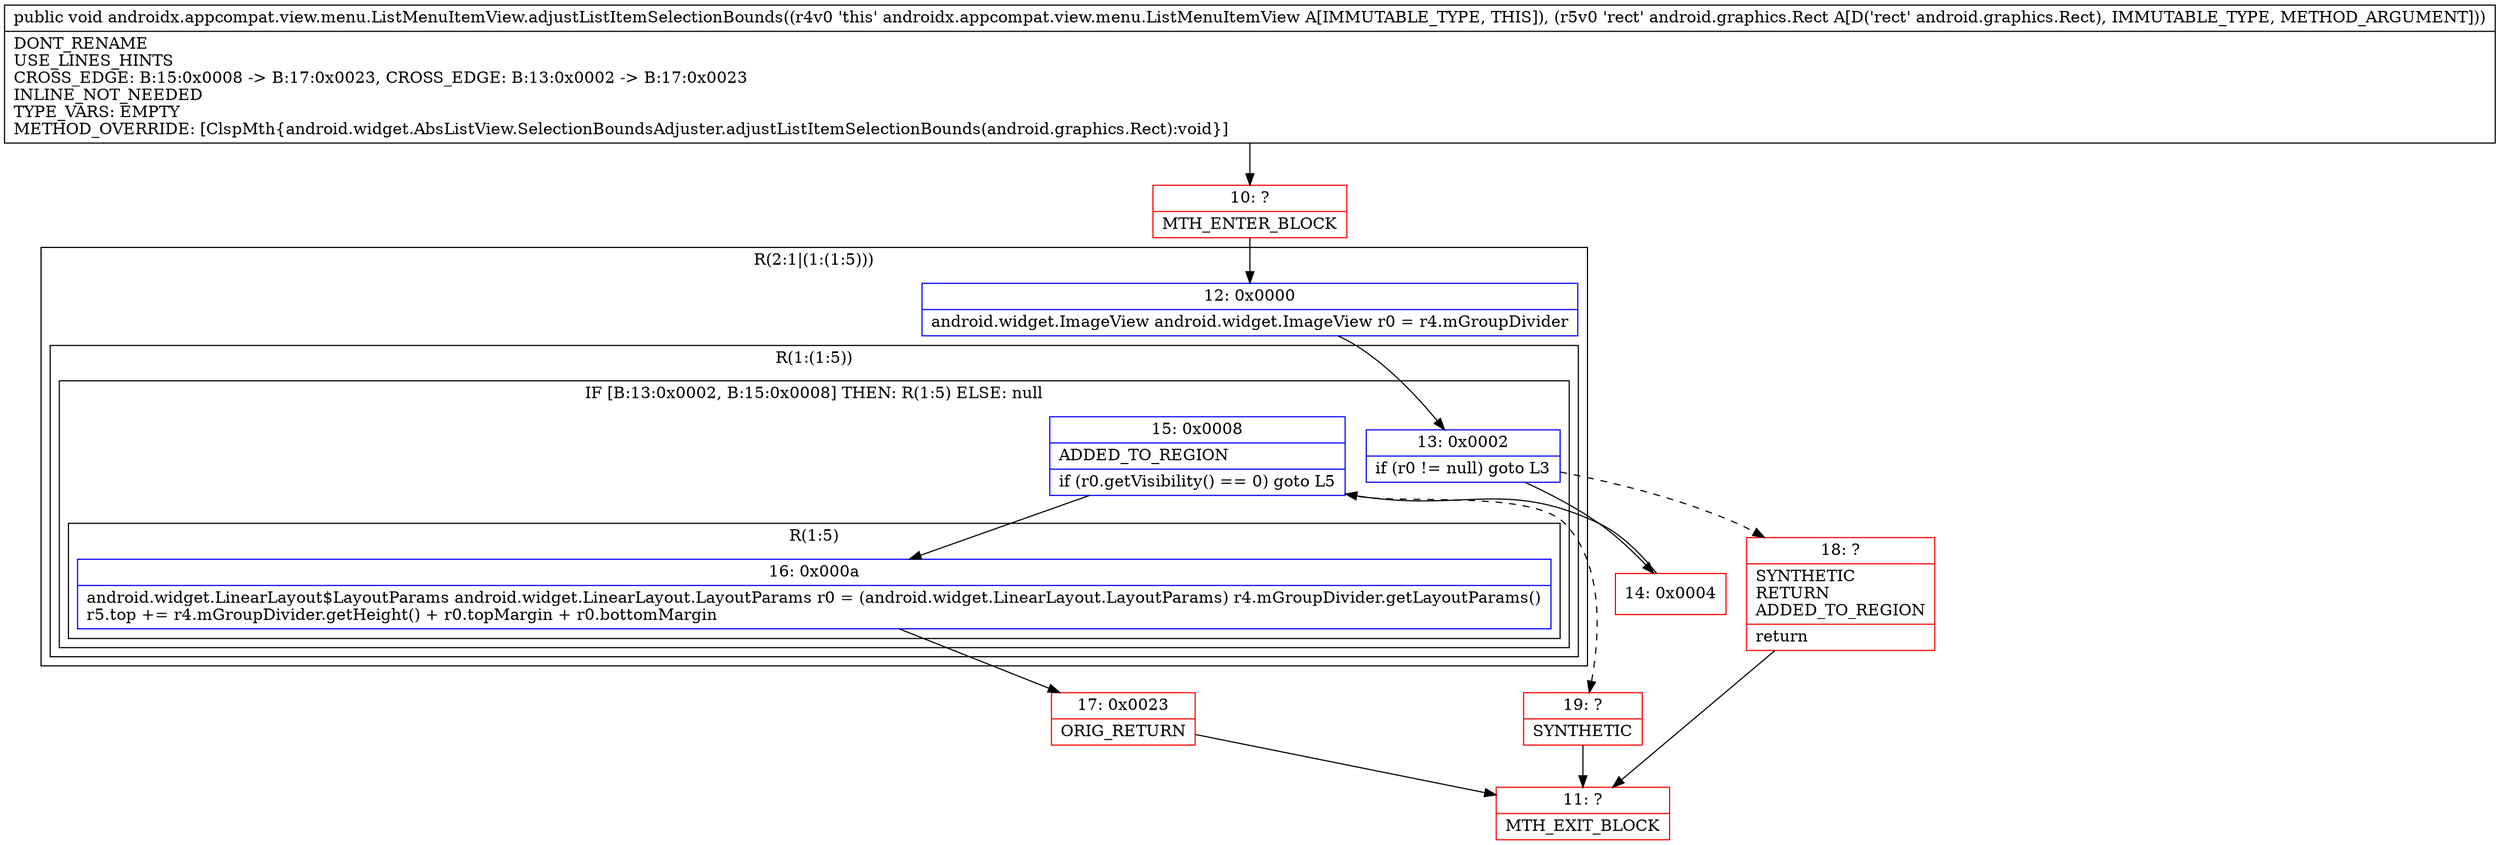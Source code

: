 digraph "CFG forandroidx.appcompat.view.menu.ListMenuItemView.adjustListItemSelectionBounds(Landroid\/graphics\/Rect;)V" {
subgraph cluster_Region_1190172745 {
label = "R(2:1|(1:(1:5)))";
node [shape=record,color=blue];
Node_12 [shape=record,label="{12\:\ 0x0000|android.widget.ImageView android.widget.ImageView r0 = r4.mGroupDivider\l}"];
subgraph cluster_Region_1901863048 {
label = "R(1:(1:5))";
node [shape=record,color=blue];
subgraph cluster_IfRegion_1665397179 {
label = "IF [B:13:0x0002, B:15:0x0008] THEN: R(1:5) ELSE: null";
node [shape=record,color=blue];
Node_13 [shape=record,label="{13\:\ 0x0002|if (r0 != null) goto L3\l}"];
Node_15 [shape=record,label="{15\:\ 0x0008|ADDED_TO_REGION\l|if (r0.getVisibility() == 0) goto L5\l}"];
subgraph cluster_Region_1422108056 {
label = "R(1:5)";
node [shape=record,color=blue];
Node_16 [shape=record,label="{16\:\ 0x000a|android.widget.LinearLayout$LayoutParams android.widget.LinearLayout.LayoutParams r0 = (android.widget.LinearLayout.LayoutParams) r4.mGroupDivider.getLayoutParams()\lr5.top += r4.mGroupDivider.getHeight() + r0.topMargin + r0.bottomMargin\l}"];
}
}
}
}
Node_10 [shape=record,color=red,label="{10\:\ ?|MTH_ENTER_BLOCK\l}"];
Node_14 [shape=record,color=red,label="{14\:\ 0x0004}"];
Node_17 [shape=record,color=red,label="{17\:\ 0x0023|ORIG_RETURN\l}"];
Node_11 [shape=record,color=red,label="{11\:\ ?|MTH_EXIT_BLOCK\l}"];
Node_19 [shape=record,color=red,label="{19\:\ ?|SYNTHETIC\l}"];
Node_18 [shape=record,color=red,label="{18\:\ ?|SYNTHETIC\lRETURN\lADDED_TO_REGION\l|return\l}"];
MethodNode[shape=record,label="{public void androidx.appcompat.view.menu.ListMenuItemView.adjustListItemSelectionBounds((r4v0 'this' androidx.appcompat.view.menu.ListMenuItemView A[IMMUTABLE_TYPE, THIS]), (r5v0 'rect' android.graphics.Rect A[D('rect' android.graphics.Rect), IMMUTABLE_TYPE, METHOD_ARGUMENT]))  | DONT_RENAME\lUSE_LINES_HINTS\lCROSS_EDGE: B:15:0x0008 \-\> B:17:0x0023, CROSS_EDGE: B:13:0x0002 \-\> B:17:0x0023\lINLINE_NOT_NEEDED\lTYPE_VARS: EMPTY\lMETHOD_OVERRIDE: [ClspMth\{android.widget.AbsListView.SelectionBoundsAdjuster.adjustListItemSelectionBounds(android.graphics.Rect):void\}]\l}"];
MethodNode -> Node_10;Node_12 -> Node_13;
Node_13 -> Node_14;
Node_13 -> Node_18[style=dashed];
Node_15 -> Node_16;
Node_15 -> Node_19[style=dashed];
Node_16 -> Node_17;
Node_10 -> Node_12;
Node_14 -> Node_15;
Node_17 -> Node_11;
Node_19 -> Node_11;
Node_18 -> Node_11;
}

